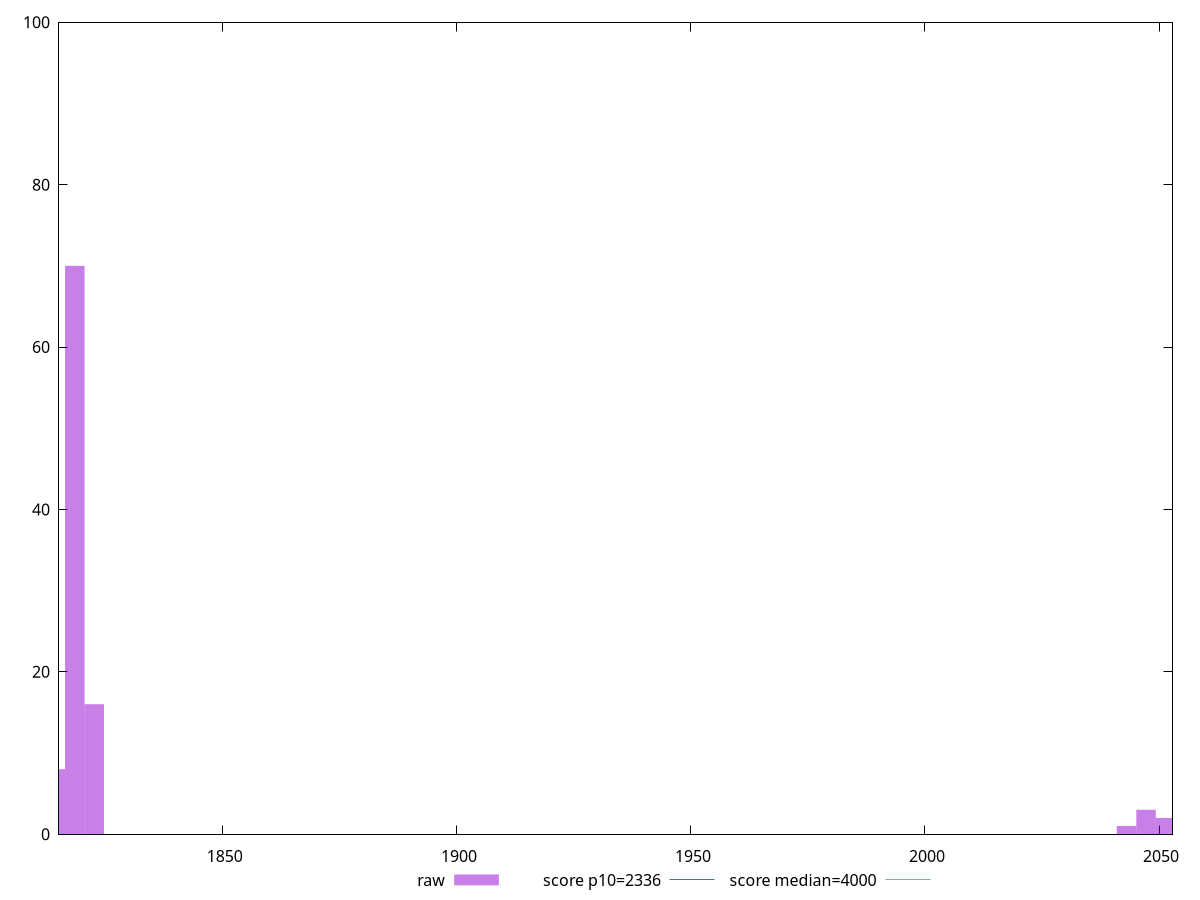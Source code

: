 reset

$raw <<EOF
1818.3680765603756 70
1814.2070512135556 8
1822.5291019071958 16
2051.3854959823 2
2043.06344528866 1
2047.2244706354802 3
EOF

set key outside below
set boxwidth 4.1610253468200815
set xrange [1814.9948000000002:2052.8760500000003]
set yrange [0:100]
set style fill transparent solid 0.5 noborder

set parametric
set terminal svg size 640, 490 enhanced background rgb 'white'
set output "report_00007_2020-12-11T15:55:29.892Z/first-contentful-paint/samples/pages+cached+noexternal+nosvg/raw/histogram.svg"

plot $raw title "raw" with boxes, \
     2336,t title "score p10=2336", \
     4000,t title "score median=4000"

reset

